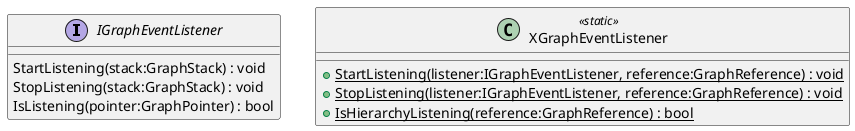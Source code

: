 @startuml
interface IGraphEventListener {
    StartListening(stack:GraphStack) : void
    StopListening(stack:GraphStack) : void
    IsListening(pointer:GraphPointer) : bool
}
class XGraphEventListener <<static>> {
    + {static} StartListening(listener:IGraphEventListener, reference:GraphReference) : void
    + {static} StopListening(listener:IGraphEventListener, reference:GraphReference) : void
    + {static} IsHierarchyListening(reference:GraphReference) : bool
}
@enduml
